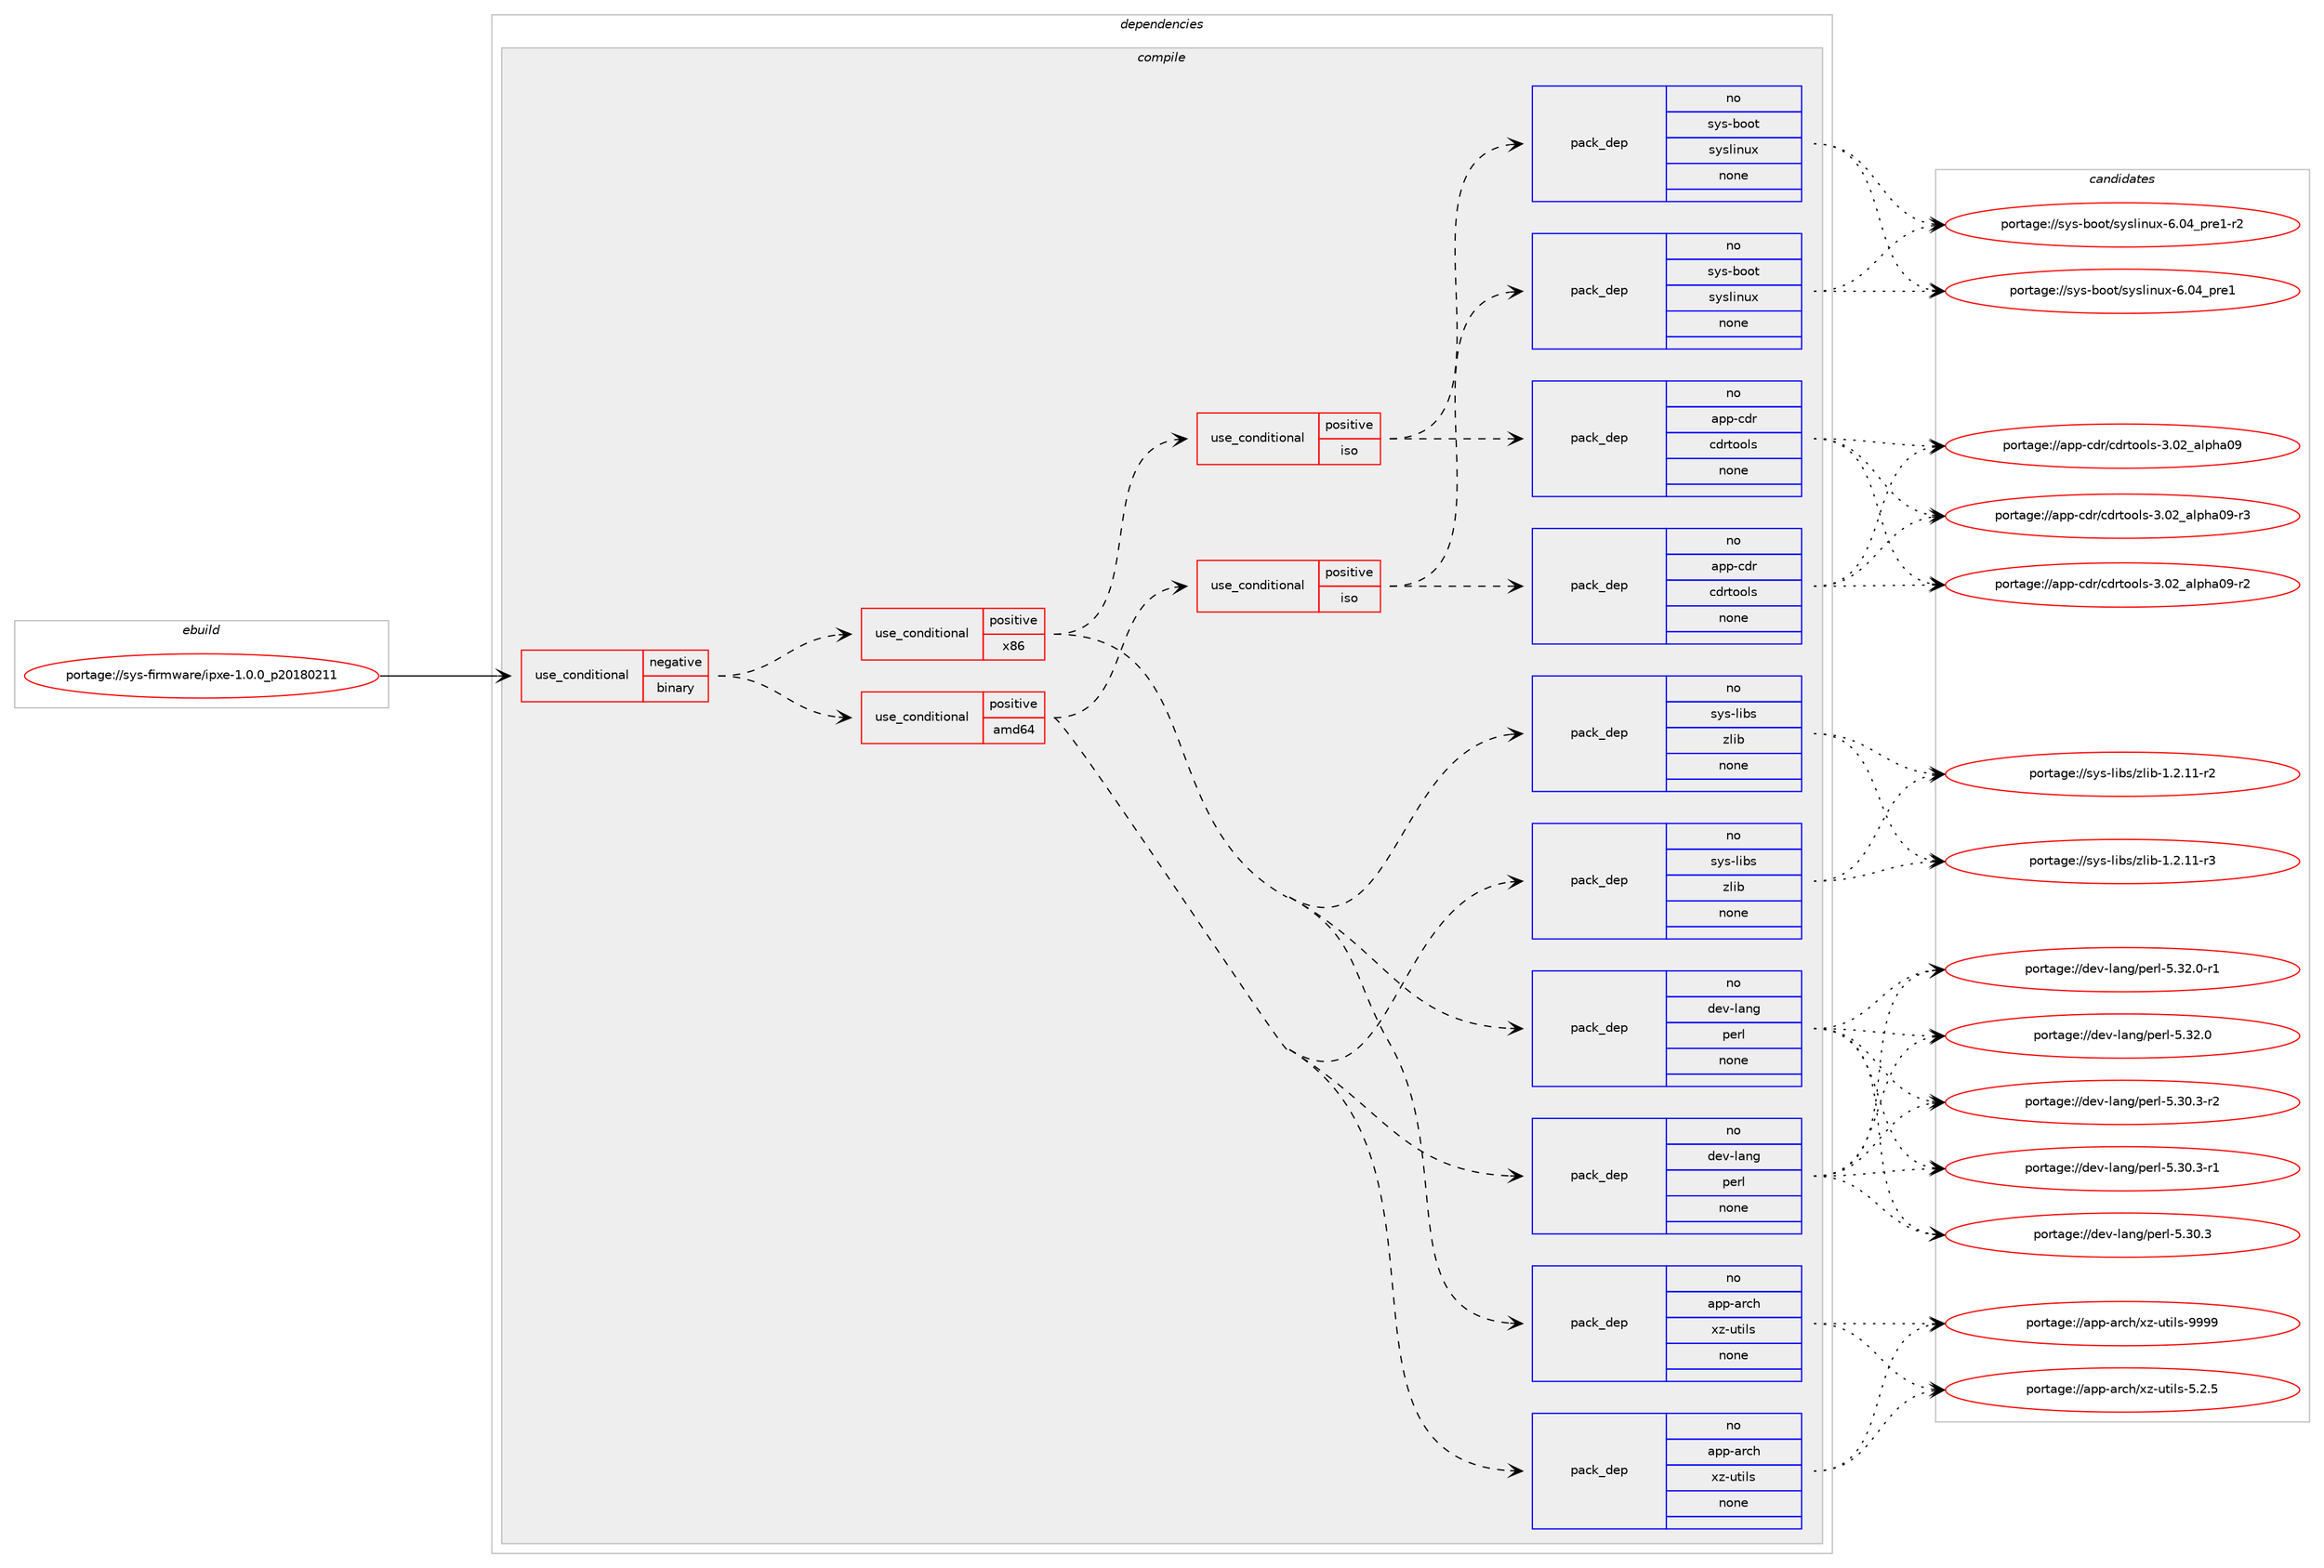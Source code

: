 digraph prolog {

# *************
# Graph options
# *************

newrank=true;
concentrate=true;
compound=true;
graph [rankdir=LR,fontname=Helvetica,fontsize=10,ranksep=1.5];#, ranksep=2.5, nodesep=0.2];
edge  [arrowhead=vee];
node  [fontname=Helvetica,fontsize=10];

# **********
# The ebuild
# **********

subgraph cluster_leftcol {
color=gray;
rank=same;
label=<<i>ebuild</i>>;
id [label="portage://sys-firmware/ipxe-1.0.0_p20180211", color=red, width=4, href="../sys-firmware/ipxe-1.0.0_p20180211.svg"];
}

# ****************
# The dependencies
# ****************

subgraph cluster_midcol {
color=gray;
label=<<i>dependencies</i>>;
subgraph cluster_compile {
fillcolor="#eeeeee";
style=filled;
label=<<i>compile</i>>;
subgraph cond1055 {
dependency4564 [label=<<TABLE BORDER="0" CELLBORDER="1" CELLSPACING="0" CELLPADDING="4"><TR><TD ROWSPAN="3" CELLPADDING="10">use_conditional</TD></TR><TR><TD>negative</TD></TR><TR><TD>binary</TD></TR></TABLE>>, shape=none, color=red];
subgraph cond1056 {
dependency4565 [label=<<TABLE BORDER="0" CELLBORDER="1" CELLSPACING="0" CELLPADDING="4"><TR><TD ROWSPAN="3" CELLPADDING="10">use_conditional</TD></TR><TR><TD>positive</TD></TR><TR><TD>amd64</TD></TR></TABLE>>, shape=none, color=red];
subgraph pack3434 {
dependency4566 [label=<<TABLE BORDER="0" CELLBORDER="1" CELLSPACING="0" CELLPADDING="4" WIDTH="220"><TR><TD ROWSPAN="6" CELLPADDING="30">pack_dep</TD></TR><TR><TD WIDTH="110">no</TD></TR><TR><TD>app-arch</TD></TR><TR><TD>xz-utils</TD></TR><TR><TD>none</TD></TR><TR><TD></TD></TR></TABLE>>, shape=none, color=blue];
}
dependency4565:e -> dependency4566:w [weight=20,style="dashed",arrowhead="vee"];
subgraph pack3435 {
dependency4567 [label=<<TABLE BORDER="0" CELLBORDER="1" CELLSPACING="0" CELLPADDING="4" WIDTH="220"><TR><TD ROWSPAN="6" CELLPADDING="30">pack_dep</TD></TR><TR><TD WIDTH="110">no</TD></TR><TR><TD>dev-lang</TD></TR><TR><TD>perl</TD></TR><TR><TD>none</TD></TR><TR><TD></TD></TR></TABLE>>, shape=none, color=blue];
}
dependency4565:e -> dependency4567:w [weight=20,style="dashed",arrowhead="vee"];
subgraph pack3436 {
dependency4568 [label=<<TABLE BORDER="0" CELLBORDER="1" CELLSPACING="0" CELLPADDING="4" WIDTH="220"><TR><TD ROWSPAN="6" CELLPADDING="30">pack_dep</TD></TR><TR><TD WIDTH="110">no</TD></TR><TR><TD>sys-libs</TD></TR><TR><TD>zlib</TD></TR><TR><TD>none</TD></TR><TR><TD></TD></TR></TABLE>>, shape=none, color=blue];
}
dependency4565:e -> dependency4568:w [weight=20,style="dashed",arrowhead="vee"];
subgraph cond1057 {
dependency4569 [label=<<TABLE BORDER="0" CELLBORDER="1" CELLSPACING="0" CELLPADDING="4"><TR><TD ROWSPAN="3" CELLPADDING="10">use_conditional</TD></TR><TR><TD>positive</TD></TR><TR><TD>iso</TD></TR></TABLE>>, shape=none, color=red];
subgraph pack3437 {
dependency4570 [label=<<TABLE BORDER="0" CELLBORDER="1" CELLSPACING="0" CELLPADDING="4" WIDTH="220"><TR><TD ROWSPAN="6" CELLPADDING="30">pack_dep</TD></TR><TR><TD WIDTH="110">no</TD></TR><TR><TD>app-cdr</TD></TR><TR><TD>cdrtools</TD></TR><TR><TD>none</TD></TR><TR><TD></TD></TR></TABLE>>, shape=none, color=blue];
}
dependency4569:e -> dependency4570:w [weight=20,style="dashed",arrowhead="vee"];
subgraph pack3438 {
dependency4571 [label=<<TABLE BORDER="0" CELLBORDER="1" CELLSPACING="0" CELLPADDING="4" WIDTH="220"><TR><TD ROWSPAN="6" CELLPADDING="30">pack_dep</TD></TR><TR><TD WIDTH="110">no</TD></TR><TR><TD>sys-boot</TD></TR><TR><TD>syslinux</TD></TR><TR><TD>none</TD></TR><TR><TD></TD></TR></TABLE>>, shape=none, color=blue];
}
dependency4569:e -> dependency4571:w [weight=20,style="dashed",arrowhead="vee"];
}
dependency4565:e -> dependency4569:w [weight=20,style="dashed",arrowhead="vee"];
}
dependency4564:e -> dependency4565:w [weight=20,style="dashed",arrowhead="vee"];
subgraph cond1058 {
dependency4572 [label=<<TABLE BORDER="0" CELLBORDER="1" CELLSPACING="0" CELLPADDING="4"><TR><TD ROWSPAN="3" CELLPADDING="10">use_conditional</TD></TR><TR><TD>positive</TD></TR><TR><TD>x86</TD></TR></TABLE>>, shape=none, color=red];
subgraph pack3439 {
dependency4573 [label=<<TABLE BORDER="0" CELLBORDER="1" CELLSPACING="0" CELLPADDING="4" WIDTH="220"><TR><TD ROWSPAN="6" CELLPADDING="30">pack_dep</TD></TR><TR><TD WIDTH="110">no</TD></TR><TR><TD>app-arch</TD></TR><TR><TD>xz-utils</TD></TR><TR><TD>none</TD></TR><TR><TD></TD></TR></TABLE>>, shape=none, color=blue];
}
dependency4572:e -> dependency4573:w [weight=20,style="dashed",arrowhead="vee"];
subgraph pack3440 {
dependency4574 [label=<<TABLE BORDER="0" CELLBORDER="1" CELLSPACING="0" CELLPADDING="4" WIDTH="220"><TR><TD ROWSPAN="6" CELLPADDING="30">pack_dep</TD></TR><TR><TD WIDTH="110">no</TD></TR><TR><TD>dev-lang</TD></TR><TR><TD>perl</TD></TR><TR><TD>none</TD></TR><TR><TD></TD></TR></TABLE>>, shape=none, color=blue];
}
dependency4572:e -> dependency4574:w [weight=20,style="dashed",arrowhead="vee"];
subgraph pack3441 {
dependency4575 [label=<<TABLE BORDER="0" CELLBORDER="1" CELLSPACING="0" CELLPADDING="4" WIDTH="220"><TR><TD ROWSPAN="6" CELLPADDING="30">pack_dep</TD></TR><TR><TD WIDTH="110">no</TD></TR><TR><TD>sys-libs</TD></TR><TR><TD>zlib</TD></TR><TR><TD>none</TD></TR><TR><TD></TD></TR></TABLE>>, shape=none, color=blue];
}
dependency4572:e -> dependency4575:w [weight=20,style="dashed",arrowhead="vee"];
subgraph cond1059 {
dependency4576 [label=<<TABLE BORDER="0" CELLBORDER="1" CELLSPACING="0" CELLPADDING="4"><TR><TD ROWSPAN="3" CELLPADDING="10">use_conditional</TD></TR><TR><TD>positive</TD></TR><TR><TD>iso</TD></TR></TABLE>>, shape=none, color=red];
subgraph pack3442 {
dependency4577 [label=<<TABLE BORDER="0" CELLBORDER="1" CELLSPACING="0" CELLPADDING="4" WIDTH="220"><TR><TD ROWSPAN="6" CELLPADDING="30">pack_dep</TD></TR><TR><TD WIDTH="110">no</TD></TR><TR><TD>app-cdr</TD></TR><TR><TD>cdrtools</TD></TR><TR><TD>none</TD></TR><TR><TD></TD></TR></TABLE>>, shape=none, color=blue];
}
dependency4576:e -> dependency4577:w [weight=20,style="dashed",arrowhead="vee"];
subgraph pack3443 {
dependency4578 [label=<<TABLE BORDER="0" CELLBORDER="1" CELLSPACING="0" CELLPADDING="4" WIDTH="220"><TR><TD ROWSPAN="6" CELLPADDING="30">pack_dep</TD></TR><TR><TD WIDTH="110">no</TD></TR><TR><TD>sys-boot</TD></TR><TR><TD>syslinux</TD></TR><TR><TD>none</TD></TR><TR><TD></TD></TR></TABLE>>, shape=none, color=blue];
}
dependency4576:e -> dependency4578:w [weight=20,style="dashed",arrowhead="vee"];
}
dependency4572:e -> dependency4576:w [weight=20,style="dashed",arrowhead="vee"];
}
dependency4564:e -> dependency4572:w [weight=20,style="dashed",arrowhead="vee"];
}
id:e -> dependency4564:w [weight=20,style="solid",arrowhead="vee"];
}
subgraph cluster_compileandrun {
fillcolor="#eeeeee";
style=filled;
label=<<i>compile and run</i>>;
}
subgraph cluster_run {
fillcolor="#eeeeee";
style=filled;
label=<<i>run</i>>;
}
}

# **************
# The candidates
# **************

subgraph cluster_choices {
rank=same;
color=gray;
label=<<i>candidates</i>>;

subgraph choice3434 {
color=black;
nodesep=1;
choice9711211245971149910447120122451171161051081154557575757 [label="portage://app-arch/xz-utils-9999", color=red, width=4,href="../app-arch/xz-utils-9999.svg"];
choice971121124597114991044712012245117116105108115455346504653 [label="portage://app-arch/xz-utils-5.2.5", color=red, width=4,href="../app-arch/xz-utils-5.2.5.svg"];
dependency4566:e -> choice9711211245971149910447120122451171161051081154557575757:w [style=dotted,weight="100"];
dependency4566:e -> choice971121124597114991044712012245117116105108115455346504653:w [style=dotted,weight="100"];
}
subgraph choice3435 {
color=black;
nodesep=1;
choice100101118451089711010347112101114108455346515046484511449 [label="portage://dev-lang/perl-5.32.0-r1", color=red, width=4,href="../dev-lang/perl-5.32.0-r1.svg"];
choice10010111845108971101034711210111410845534651504648 [label="portage://dev-lang/perl-5.32.0", color=red, width=4,href="../dev-lang/perl-5.32.0.svg"];
choice100101118451089711010347112101114108455346514846514511450 [label="portage://dev-lang/perl-5.30.3-r2", color=red, width=4,href="../dev-lang/perl-5.30.3-r2.svg"];
choice100101118451089711010347112101114108455346514846514511449 [label="portage://dev-lang/perl-5.30.3-r1", color=red, width=4,href="../dev-lang/perl-5.30.3-r1.svg"];
choice10010111845108971101034711210111410845534651484651 [label="portage://dev-lang/perl-5.30.3", color=red, width=4,href="../dev-lang/perl-5.30.3.svg"];
dependency4567:e -> choice100101118451089711010347112101114108455346515046484511449:w [style=dotted,weight="100"];
dependency4567:e -> choice10010111845108971101034711210111410845534651504648:w [style=dotted,weight="100"];
dependency4567:e -> choice100101118451089711010347112101114108455346514846514511450:w [style=dotted,weight="100"];
dependency4567:e -> choice100101118451089711010347112101114108455346514846514511449:w [style=dotted,weight="100"];
dependency4567:e -> choice10010111845108971101034711210111410845534651484651:w [style=dotted,weight="100"];
}
subgraph choice3436 {
color=black;
nodesep=1;
choice11512111545108105981154712210810598454946504649494511451 [label="portage://sys-libs/zlib-1.2.11-r3", color=red, width=4,href="../sys-libs/zlib-1.2.11-r3.svg"];
choice11512111545108105981154712210810598454946504649494511450 [label="portage://sys-libs/zlib-1.2.11-r2", color=red, width=4,href="../sys-libs/zlib-1.2.11-r2.svg"];
dependency4568:e -> choice11512111545108105981154712210810598454946504649494511451:w [style=dotted,weight="100"];
dependency4568:e -> choice11512111545108105981154712210810598454946504649494511450:w [style=dotted,weight="100"];
}
subgraph choice3437 {
color=black;
nodesep=1;
choice9711211245991001144799100114116111111108115455146485095971081121049748574511451 [label="portage://app-cdr/cdrtools-3.02_alpha09-r3", color=red, width=4,href="../app-cdr/cdrtools-3.02_alpha09-r3.svg"];
choice9711211245991001144799100114116111111108115455146485095971081121049748574511450 [label="portage://app-cdr/cdrtools-3.02_alpha09-r2", color=red, width=4,href="../app-cdr/cdrtools-3.02_alpha09-r2.svg"];
choice971121124599100114479910011411611111110811545514648509597108112104974857 [label="portage://app-cdr/cdrtools-3.02_alpha09", color=red, width=4,href="../app-cdr/cdrtools-3.02_alpha09.svg"];
dependency4570:e -> choice9711211245991001144799100114116111111108115455146485095971081121049748574511451:w [style=dotted,weight="100"];
dependency4570:e -> choice9711211245991001144799100114116111111108115455146485095971081121049748574511450:w [style=dotted,weight="100"];
dependency4570:e -> choice971121124599100114479910011411611111110811545514648509597108112104974857:w [style=dotted,weight="100"];
}
subgraph choice3438 {
color=black;
nodesep=1;
choice115121115459811111111647115121115108105110117120455446485295112114101494511450 [label="portage://sys-boot/syslinux-6.04_pre1-r2", color=red, width=4,href="../sys-boot/syslinux-6.04_pre1-r2.svg"];
choice11512111545981111111164711512111510810511011712045544648529511211410149 [label="portage://sys-boot/syslinux-6.04_pre1", color=red, width=4,href="../sys-boot/syslinux-6.04_pre1.svg"];
dependency4571:e -> choice115121115459811111111647115121115108105110117120455446485295112114101494511450:w [style=dotted,weight="100"];
dependency4571:e -> choice11512111545981111111164711512111510810511011712045544648529511211410149:w [style=dotted,weight="100"];
}
subgraph choice3439 {
color=black;
nodesep=1;
choice9711211245971149910447120122451171161051081154557575757 [label="portage://app-arch/xz-utils-9999", color=red, width=4,href="../app-arch/xz-utils-9999.svg"];
choice971121124597114991044712012245117116105108115455346504653 [label="portage://app-arch/xz-utils-5.2.5", color=red, width=4,href="../app-arch/xz-utils-5.2.5.svg"];
dependency4573:e -> choice9711211245971149910447120122451171161051081154557575757:w [style=dotted,weight="100"];
dependency4573:e -> choice971121124597114991044712012245117116105108115455346504653:w [style=dotted,weight="100"];
}
subgraph choice3440 {
color=black;
nodesep=1;
choice100101118451089711010347112101114108455346515046484511449 [label="portage://dev-lang/perl-5.32.0-r1", color=red, width=4,href="../dev-lang/perl-5.32.0-r1.svg"];
choice10010111845108971101034711210111410845534651504648 [label="portage://dev-lang/perl-5.32.0", color=red, width=4,href="../dev-lang/perl-5.32.0.svg"];
choice100101118451089711010347112101114108455346514846514511450 [label="portage://dev-lang/perl-5.30.3-r2", color=red, width=4,href="../dev-lang/perl-5.30.3-r2.svg"];
choice100101118451089711010347112101114108455346514846514511449 [label="portage://dev-lang/perl-5.30.3-r1", color=red, width=4,href="../dev-lang/perl-5.30.3-r1.svg"];
choice10010111845108971101034711210111410845534651484651 [label="portage://dev-lang/perl-5.30.3", color=red, width=4,href="../dev-lang/perl-5.30.3.svg"];
dependency4574:e -> choice100101118451089711010347112101114108455346515046484511449:w [style=dotted,weight="100"];
dependency4574:e -> choice10010111845108971101034711210111410845534651504648:w [style=dotted,weight="100"];
dependency4574:e -> choice100101118451089711010347112101114108455346514846514511450:w [style=dotted,weight="100"];
dependency4574:e -> choice100101118451089711010347112101114108455346514846514511449:w [style=dotted,weight="100"];
dependency4574:e -> choice10010111845108971101034711210111410845534651484651:w [style=dotted,weight="100"];
}
subgraph choice3441 {
color=black;
nodesep=1;
choice11512111545108105981154712210810598454946504649494511451 [label="portage://sys-libs/zlib-1.2.11-r3", color=red, width=4,href="../sys-libs/zlib-1.2.11-r3.svg"];
choice11512111545108105981154712210810598454946504649494511450 [label="portage://sys-libs/zlib-1.2.11-r2", color=red, width=4,href="../sys-libs/zlib-1.2.11-r2.svg"];
dependency4575:e -> choice11512111545108105981154712210810598454946504649494511451:w [style=dotted,weight="100"];
dependency4575:e -> choice11512111545108105981154712210810598454946504649494511450:w [style=dotted,weight="100"];
}
subgraph choice3442 {
color=black;
nodesep=1;
choice9711211245991001144799100114116111111108115455146485095971081121049748574511451 [label="portage://app-cdr/cdrtools-3.02_alpha09-r3", color=red, width=4,href="../app-cdr/cdrtools-3.02_alpha09-r3.svg"];
choice9711211245991001144799100114116111111108115455146485095971081121049748574511450 [label="portage://app-cdr/cdrtools-3.02_alpha09-r2", color=red, width=4,href="../app-cdr/cdrtools-3.02_alpha09-r2.svg"];
choice971121124599100114479910011411611111110811545514648509597108112104974857 [label="portage://app-cdr/cdrtools-3.02_alpha09", color=red, width=4,href="../app-cdr/cdrtools-3.02_alpha09.svg"];
dependency4577:e -> choice9711211245991001144799100114116111111108115455146485095971081121049748574511451:w [style=dotted,weight="100"];
dependency4577:e -> choice9711211245991001144799100114116111111108115455146485095971081121049748574511450:w [style=dotted,weight="100"];
dependency4577:e -> choice971121124599100114479910011411611111110811545514648509597108112104974857:w [style=dotted,weight="100"];
}
subgraph choice3443 {
color=black;
nodesep=1;
choice115121115459811111111647115121115108105110117120455446485295112114101494511450 [label="portage://sys-boot/syslinux-6.04_pre1-r2", color=red, width=4,href="../sys-boot/syslinux-6.04_pre1-r2.svg"];
choice11512111545981111111164711512111510810511011712045544648529511211410149 [label="portage://sys-boot/syslinux-6.04_pre1", color=red, width=4,href="../sys-boot/syslinux-6.04_pre1.svg"];
dependency4578:e -> choice115121115459811111111647115121115108105110117120455446485295112114101494511450:w [style=dotted,weight="100"];
dependency4578:e -> choice11512111545981111111164711512111510810511011712045544648529511211410149:w [style=dotted,weight="100"];
}
}

}
